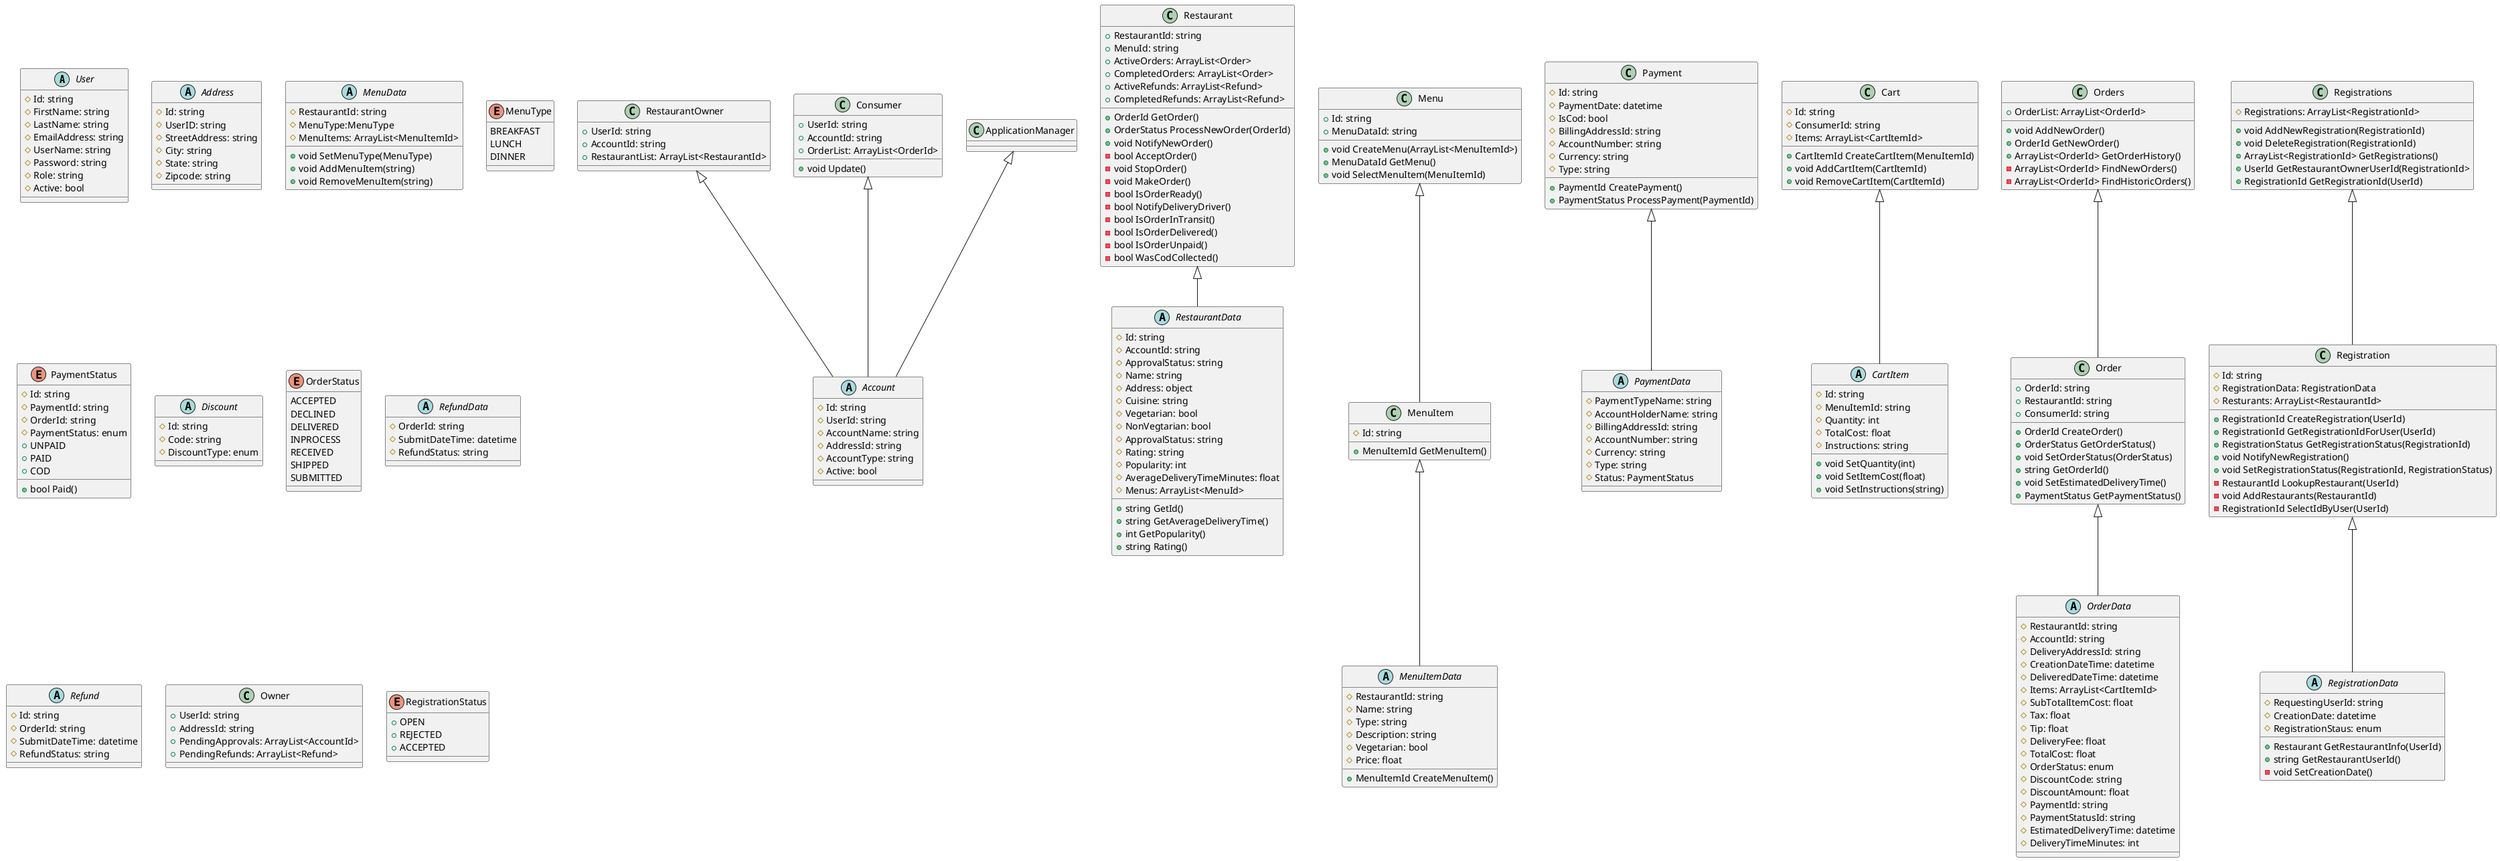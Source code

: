 @startuml
abstract class User {
    #Id: string
    #FirstName: string
    #LastName: string
    #EmailAddress: string
    #UserName: string
    #Password: string
    #Role: string
    #Active: bool
}

abstract class Address {
    #Id: string
    #UserID: string
    #StreetAddress: string
    #City: string
    #State: string
    #Zipcode: string
}

abstract class Account {
    #Id: string
    #UserId: string
    #AccountName: string
    #AddressId: string
    #AccountType: string
    #Active: bool
}

abstract class RestaurantData {
    #Id: string
    #AccountId: string
    #ApprovalStatus: string
    #Name: string
    #Address: object
    #Cuisine: string
    #Vegetarian: bool
    #NonVegtarian: bool
    #ApprovalStatus: string
    #Rating: string
    #Popularity: int
    #AverageDeliveryTimeMinutes: float
    #Menus: ArrayList<MenuId>
    +string GetId()
    +string GetAverageDeliveryTime()
    +int GetPopularity()
    +string Rating()
}

class Restaurant {
    +RestaurantId: string
    +MenuId: string
    +ActiveOrders: ArrayList<Order>
    +CompletedOrders: ArrayList<Order>
    +ActiveRefunds: ArrayList<Refund>
    +CompletedRefunds: ArrayList<Refund>
    + OrderId GetOrder()
    + OrderStatus ProcessNewOrder(OrderId)
    + void NotifyNewOrder()
    - bool AcceptOrder()
    - void StopOrder()
    - void MakeOrder()
    - bool IsOrderReady()
    - bool NotifyDeliveryDriver()
    - bool IsOrderInTransit()
    - bool IsOrderDelivered()
    - bool IsOrderUnpaid()
    - bool WasCodCollected()
}

abstract class MenuItemData {
    #RestaurantId: string
    #Name: string
    #Type: string
    #Description: string
    #Vegetarian: bool
    #Price: float
    + MenuItemId CreateMenuItem()
}

class MenuItem {
    #Id: string
    + MenuItemId GetMenuItem()
}

abstract class MenuData {
    #RestaurantId: string
    #MenuType:MenuType
    #MenuItems: ArrayList<MenuItemId>
    + void SetMenuType(MenuType)
    + void AddMenuItem(string)
    + void RemoveMenuItem(string)
}

class Menu {
    +Id: string
    +MenuDataId: string
    + void CreateMenu(ArrayList<MenuItemId>)
    + MenuDataId GetMenu()
    + void SelectMenuItem(MenuItemId)
}

enum MenuType {
    BREAKFAST
    LUNCH
    DINNER
}

abstract class PaymentData {
    #PaymentTypeName: string
    #AccountHolderName: string
    #BillingAddressId: string
    #AccountNumber: string
    #Currency: string
    #Type: string
    #Status: PaymentStatus
}

class Payment {
    #Id: string
    #PaymentDate: datetime
    #IsCod: bool
    #BillingAddressId: string
    #AccountNumber: string
    #Currency: string
    #Type: string
    + PaymentId CreatePayment()
    + PaymentStatus ProcessPayment(PaymentId)
}

abstract class PaymentStatus {
    #Id: string
    #PaymentId: string
    #OrderId: string
    #PaymentStatus: enum
    + bool Paid()
}

abstract class CartItem {
    #Id: string
    #MenuItemId: string
    #Quantity: int
    #TotalCost: float
    #Instructions: string
    + void SetQuantity(int)
    + void SetItemCost(float)
    + void SetInstructions(string)
}


class Cart {
    #Id: string
    #ConsumerId: string
    #Items: ArrayList<CartItemId>
    + CartItemId CreateCartItem(MenuItemId)
    + void AddCartItem(CartItemId)
    + void RemoveCartItem(CartItemId)
}

abstract class Discount {
    #Id: string
    #Code: string
    #DiscountType: enum
}

abstract class OrderData {
    #RestaurantId: string
    #AccountId: string
    #DeliveryAddressId: string
    #CreationDateTime: datetime
    #DeliveredDateTime: datetime
    #Items: ArrayList<CartItemId>
    #SubTotalItemCost: float
    #Tax: float
    #Tip: float
    #DeliveryFee: float
    #TotalCost: float
    #OrderStatus: enum
    #DiscountCode: string
    #DiscountAmount: float
    #PaymentId: string
    #PaymentStatusId: string
    #EstimatedDeliveryTime: datetime
    #DeliveryTimeMinutes: int
}

enum OrderStatus {
    ACCEPTED
    DECLINED
    DELIVERED
    INPROCESS
    RECEIVED
    SHIPPED
    SUBMITTED
}

class Order {
    +OrderId: string
    +RestaurantId: string
    +ConsumerId: string
    + OrderId CreateOrder()
    + OrderStatus GetOrderStatus()
    + void SetOrderStatus(OrderStatus)
    + string GetOrderId()
    + void SetEstimatedDeliveryTime()
    + PaymentStatus GetPaymentStatus()
}

class Orders {
    +OrderList: ArrayList<OrderId>
    + void AddNewOrder()
    + OrderId GetNewOrder()
    + ArrayList<OrderId> GetOrderHistory()
    - ArrayList<OrderId> FindNewOrders()
    - ArrayList<OrderId> FindHistoricOrders()
}

enum PaymentStatus {
    + UNPAID
    + PAID
    + COD
}

abstract class RefundData {
    #OrderId: string
    #SubmitDateTime: datetime
    #RefundStatus: string

}

abstract class Refund {
    #Id: string
    #OrderId: string
    #SubmitDateTime: datetime
    #RefundStatus: string
}

class Owner {
    +UserId: string
    +AddressId: string
    +PendingApprovals: ArrayList<AccountId>
    +PendingRefunds: ArrayList<Refund>
}

class RestaurantOwner {
    +UserId: string
    +AccountId: string
    +RestaurantList: ArrayList<RestaurantId>
}

class Consumer {
    +UserId: string
    +AccountId: string
    +OrderList: ArrayList<OrderId>
    +void Update()
}

abstract class RegistrationData {
    #RequestingUserId: string
    #CreationDate: datetime
    #RegistrationStaus: enum
    + Restaurant GetRestaurantInfo(UserId)
    + string GetRestaurantUserId()
    - void SetCreationDate()
}

class Registration {
    #Id: string
    #RegistrationData: RegistrationData
    #Resturants: ArrayList<RestaurantId>
    + RegistrationId CreateRegistration(UserId)
    + RegistrationId GetRegistrationIdForUser(UserId)
    + RegistrationStatus GetRegistrationStatus(RegistrationId)
    + void NotifyNewRegistration()
    + void SetRegistrationStatus(RegistrationId, RegistrationStatus)
    - RestaurantId LookupRestaurant(UserId)
    - void AddRestaurants(RestaurantId)
    - RegistrationId SelectIdByUser(UserId)
}

class Registrations {
    #Registrations: ArrayList<RegistrationId>
    + void AddNewRegistration(RegistrationId)
    + void DeleteRegistration(RegistrationId)
    + ArrayList<RegistrationId> GetRegistrations()
    + UserId GetRestaurantOwnerUserId(RegistrationId>
    + RegistrationId GetRegistrationId(UserId)
}

enum RegistrationStatus {
    + OPEN
    + REJECTED
    + ACCEPTED
}


ApplicationManager <|-- Account
RestaurantOwner <|-- Account
Consumer <|-- Account
Restaurant <|-- RestaurantData
MenuItem <|-- MenuItemData
Menu <|-- MenuItem
Orders<|-- Order
Order <|-- OrderData
Cart <|-- CartItem
Payment <|-- PaymentData
Registrations <|-- Registration
Registration <|-- RegistrationData

@enduml